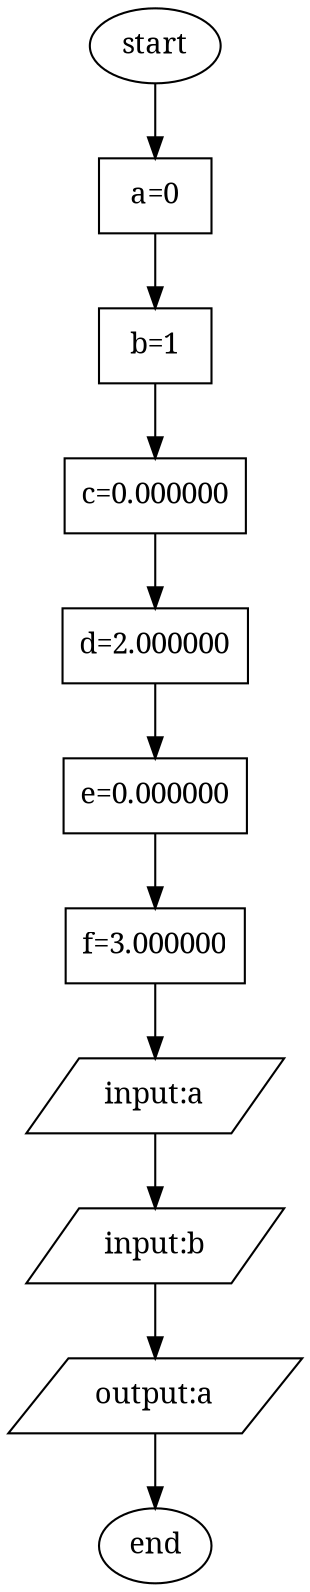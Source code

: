 digraph {
edge [fontname="FangSong"];
node [shape=box, fontname="SimSun" size="20,20"];
start [shape=ellipse, label="start"];
start->equal1
equal1 [shape=box, label="a=0"];
equal1->equal2
equal2 [shape=box, label="b=1"];
equal2->equal3
equal3 [shape=box, label="c=0.000000"];
equal3->equal4
equal4 [shape=box, label="d=2.000000"];
equal4->equal5
equal5 [shape=box, label="e=0.000000"];
equal5->equal6
equal6 [shape=box, label="f=3.000000"];
equal6->equal7;
equal7 [shape=parallelogram, label="input:a"];
equal7->equal8;
equal8 [shape=parallelogram, label="input:b"];
equal8->equal9;
equal9 [shape=parallelogram, label="output:a"];
equal9->end;
end [shape=ellipse, label="end"];
}